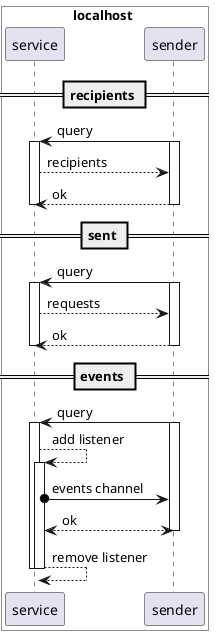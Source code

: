 @startuml
'https://plantuml.com/sequence-diagram

'autonumber

box localhost #White
participant service
participant sender
end box

== recipients ==

sender -> service: query
activate sender
activate service
sender <-- service: recipients
sender --> service: ok
deactivate sender
deactivate service

== sent ==

sender -> service: query
activate sender
activate service
sender <-- service: requests
sender --> service: ok
deactivate sender
deactivate service

== events ==

service <- sender : query
activate sender
activate service
service --> service : add listener
activate service
service o-> sender : events channel
service <--> sender : ok
deactivate sender
service --> service : remove listener
deactivate service
deactivate service

@enduml
